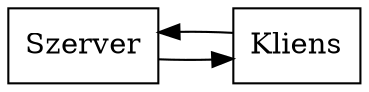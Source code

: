 digraph adv {
    graph [dpi=300]
    rankdir="LR"

    server [label="Szerver", shape="rectangle"]
    client [label="Kliens", shape="rectangle"]

    server -> client
    client -> server
}